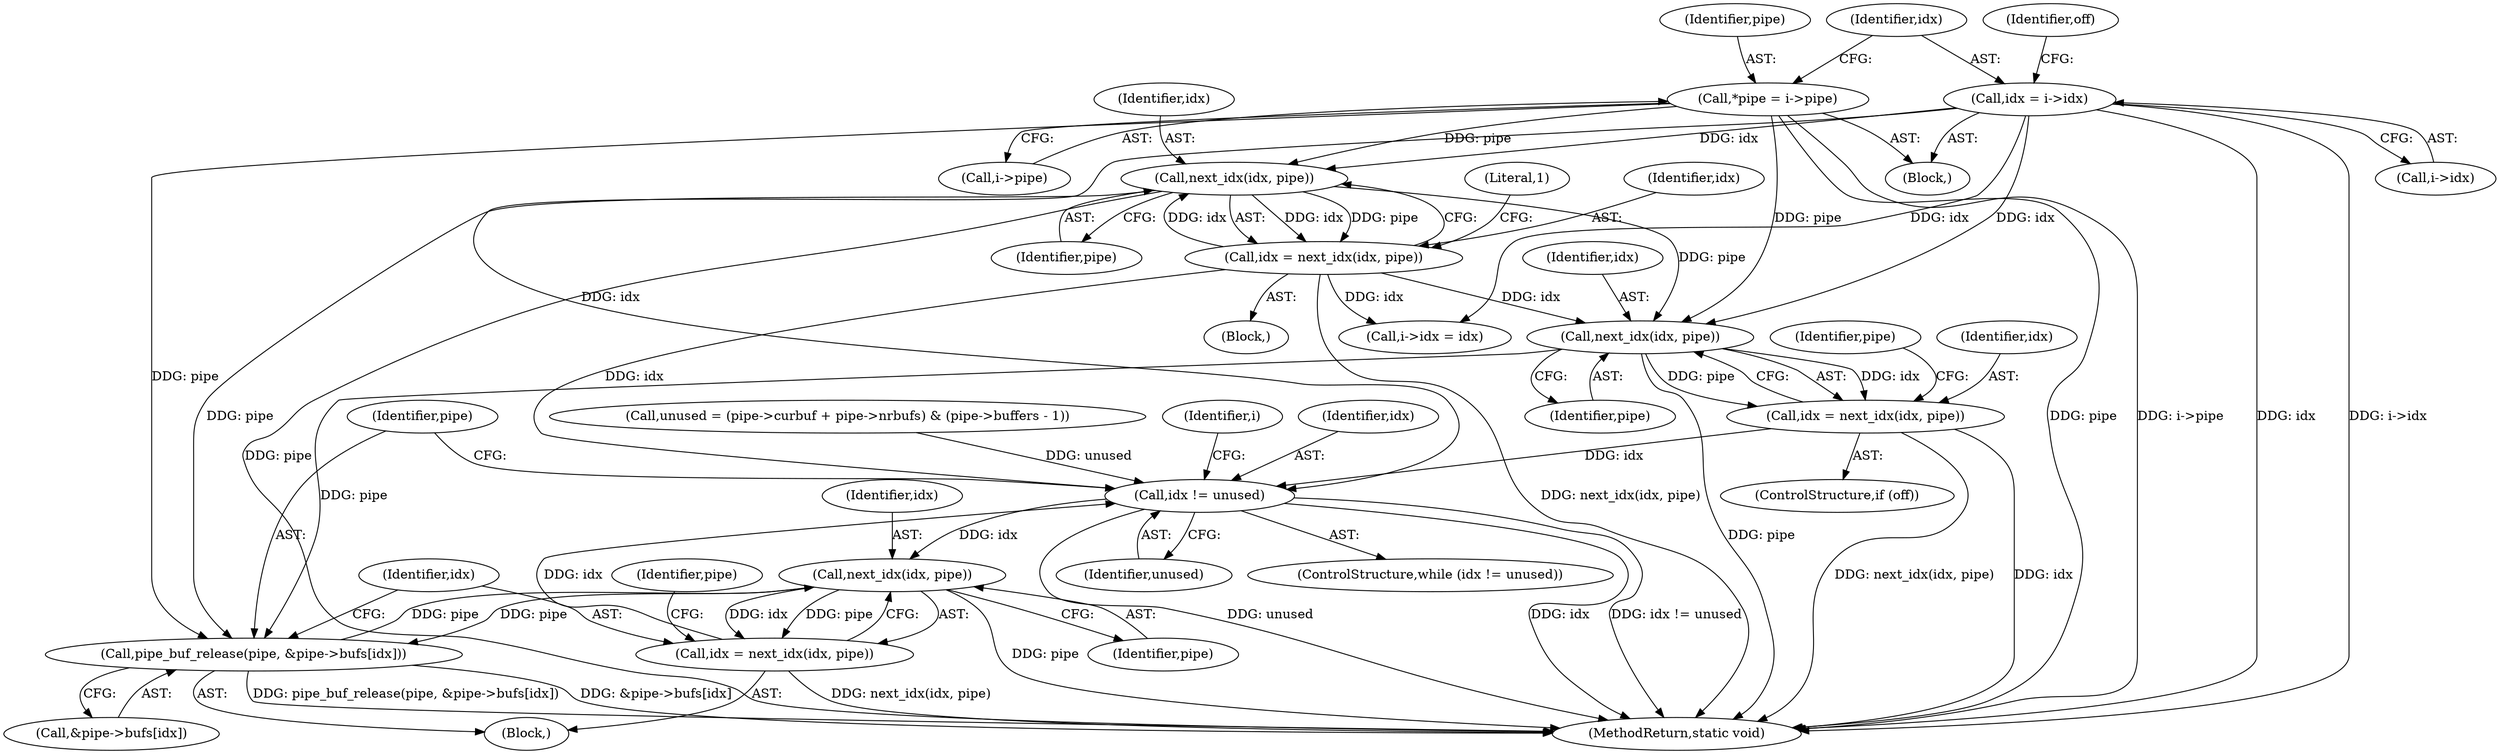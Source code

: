 digraph "1_linux_b9dc6f65bc5e232d1c05fe34b5daadc7e8bbf1fb_0@pointer" {
"1000210" [label="(Call,next_idx(idx, pipe))"];
"1000114" [label="(Call,idx = i->idx)"];
"1000180" [label="(Call,idx = next_idx(idx, pipe))"];
"1000182" [label="(Call,next_idx(idx, pipe))"];
"1000107" [label="(Call,*pipe = i->pipe)"];
"1000208" [label="(Call,idx = next_idx(idx, pipe))"];
"1000235" [label="(Call,idx != unused)"];
"1000249" [label="(Call,next_idx(idx, pipe))"];
"1000239" [label="(Call,pipe_buf_release(pipe, &pipe->bufs[idx]))"];
"1000247" [label="(Call,idx = next_idx(idx, pipe))"];
"1000121" [label="(Identifier,off)"];
"1000241" [label="(Call,&pipe->bufs[idx])"];
"1000206" [label="(ControlStructure,if (off))"];
"1000208" [label="(Call,idx = next_idx(idx, pipe))"];
"1000236" [label="(Identifier,idx)"];
"1000211" [label="(Identifier,idx)"];
"1000107" [label="(Call,*pipe = i->pipe)"];
"1000158" [label="(Literal,1)"];
"1000183" [label="(Identifier,idx)"];
"1000114" [label="(Call,idx = i->idx)"];
"1000239" [label="(Call,pipe_buf_release(pipe, &pipe->bufs[idx]))"];
"1000234" [label="(ControlStructure,while (idx != unused))"];
"1000105" [label="(Block,)"];
"1000180" [label="(Call,idx = next_idx(idx, pipe))"];
"1000115" [label="(Identifier,idx)"];
"1000251" [label="(Identifier,pipe)"];
"1000248" [label="(Identifier,idx)"];
"1000235" [label="(Call,idx != unused)"];
"1000116" [label="(Call,i->idx)"];
"1000219" [label="(Call,unused = (pipe->curbuf + pipe->nrbufs) & (pipe->buffers - 1))"];
"1000215" [label="(Identifier,pipe)"];
"1000238" [label="(Block,)"];
"1000209" [label="(Identifier,idx)"];
"1000261" [label="(MethodReturn,static void)"];
"1000212" [label="(Identifier,pipe)"];
"1000181" [label="(Identifier,idx)"];
"1000210" [label="(Call,next_idx(idx, pipe))"];
"1000249" [label="(Call,next_idx(idx, pipe))"];
"1000237" [label="(Identifier,unused)"];
"1000184" [label="(Identifier,pipe)"];
"1000159" [label="(Block,)"];
"1000109" [label="(Call,i->pipe)"];
"1000182" [label="(Call,next_idx(idx, pipe))"];
"1000108" [label="(Identifier,pipe)"];
"1000250" [label="(Identifier,idx)"];
"1000254" [label="(Identifier,pipe)"];
"1000240" [label="(Identifier,pipe)"];
"1000190" [label="(Call,i->idx = idx)"];
"1000247" [label="(Call,idx = next_idx(idx, pipe))"];
"1000258" [label="(Identifier,i)"];
"1000210" -> "1000208"  [label="AST: "];
"1000210" -> "1000212"  [label="CFG: "];
"1000211" -> "1000210"  [label="AST: "];
"1000212" -> "1000210"  [label="AST: "];
"1000208" -> "1000210"  [label="CFG: "];
"1000210" -> "1000261"  [label="DDG: pipe"];
"1000210" -> "1000208"  [label="DDG: idx"];
"1000210" -> "1000208"  [label="DDG: pipe"];
"1000114" -> "1000210"  [label="DDG: idx"];
"1000180" -> "1000210"  [label="DDG: idx"];
"1000107" -> "1000210"  [label="DDG: pipe"];
"1000182" -> "1000210"  [label="DDG: pipe"];
"1000210" -> "1000239"  [label="DDG: pipe"];
"1000114" -> "1000105"  [label="AST: "];
"1000114" -> "1000116"  [label="CFG: "];
"1000115" -> "1000114"  [label="AST: "];
"1000116" -> "1000114"  [label="AST: "];
"1000121" -> "1000114"  [label="CFG: "];
"1000114" -> "1000261"  [label="DDG: idx"];
"1000114" -> "1000261"  [label="DDG: i->idx"];
"1000114" -> "1000182"  [label="DDG: idx"];
"1000114" -> "1000190"  [label="DDG: idx"];
"1000114" -> "1000235"  [label="DDG: idx"];
"1000180" -> "1000159"  [label="AST: "];
"1000180" -> "1000182"  [label="CFG: "];
"1000181" -> "1000180"  [label="AST: "];
"1000182" -> "1000180"  [label="AST: "];
"1000158" -> "1000180"  [label="CFG: "];
"1000180" -> "1000261"  [label="DDG: next_idx(idx, pipe)"];
"1000182" -> "1000180"  [label="DDG: idx"];
"1000182" -> "1000180"  [label="DDG: pipe"];
"1000180" -> "1000182"  [label="DDG: idx"];
"1000180" -> "1000190"  [label="DDG: idx"];
"1000180" -> "1000235"  [label="DDG: idx"];
"1000182" -> "1000184"  [label="CFG: "];
"1000183" -> "1000182"  [label="AST: "];
"1000184" -> "1000182"  [label="AST: "];
"1000182" -> "1000261"  [label="DDG: pipe"];
"1000107" -> "1000182"  [label="DDG: pipe"];
"1000182" -> "1000239"  [label="DDG: pipe"];
"1000107" -> "1000105"  [label="AST: "];
"1000107" -> "1000109"  [label="CFG: "];
"1000108" -> "1000107"  [label="AST: "];
"1000109" -> "1000107"  [label="AST: "];
"1000115" -> "1000107"  [label="CFG: "];
"1000107" -> "1000261"  [label="DDG: pipe"];
"1000107" -> "1000261"  [label="DDG: i->pipe"];
"1000107" -> "1000239"  [label="DDG: pipe"];
"1000208" -> "1000206"  [label="AST: "];
"1000209" -> "1000208"  [label="AST: "];
"1000215" -> "1000208"  [label="CFG: "];
"1000208" -> "1000261"  [label="DDG: idx"];
"1000208" -> "1000261"  [label="DDG: next_idx(idx, pipe)"];
"1000208" -> "1000235"  [label="DDG: idx"];
"1000235" -> "1000234"  [label="AST: "];
"1000235" -> "1000237"  [label="CFG: "];
"1000236" -> "1000235"  [label="AST: "];
"1000237" -> "1000235"  [label="AST: "];
"1000240" -> "1000235"  [label="CFG: "];
"1000258" -> "1000235"  [label="CFG: "];
"1000235" -> "1000261"  [label="DDG: unused"];
"1000235" -> "1000261"  [label="DDG: idx"];
"1000235" -> "1000261"  [label="DDG: idx != unused"];
"1000247" -> "1000235"  [label="DDG: idx"];
"1000219" -> "1000235"  [label="DDG: unused"];
"1000235" -> "1000249"  [label="DDG: idx"];
"1000249" -> "1000247"  [label="AST: "];
"1000249" -> "1000251"  [label="CFG: "];
"1000250" -> "1000249"  [label="AST: "];
"1000251" -> "1000249"  [label="AST: "];
"1000247" -> "1000249"  [label="CFG: "];
"1000249" -> "1000261"  [label="DDG: pipe"];
"1000249" -> "1000239"  [label="DDG: pipe"];
"1000249" -> "1000247"  [label="DDG: idx"];
"1000249" -> "1000247"  [label="DDG: pipe"];
"1000239" -> "1000249"  [label="DDG: pipe"];
"1000239" -> "1000238"  [label="AST: "];
"1000239" -> "1000241"  [label="CFG: "];
"1000240" -> "1000239"  [label="AST: "];
"1000241" -> "1000239"  [label="AST: "];
"1000248" -> "1000239"  [label="CFG: "];
"1000239" -> "1000261"  [label="DDG: pipe_buf_release(pipe, &pipe->bufs[idx])"];
"1000239" -> "1000261"  [label="DDG: &pipe->bufs[idx]"];
"1000247" -> "1000238"  [label="AST: "];
"1000248" -> "1000247"  [label="AST: "];
"1000254" -> "1000247"  [label="CFG: "];
"1000247" -> "1000261"  [label="DDG: next_idx(idx, pipe)"];
}
